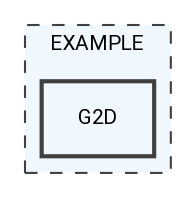 digraph "C:/Users/allen/Documents/GitHub/lbldoxygen/ButterflyPACK/EXAMPLE/G2D"
{
 // LATEX_PDF_SIZE
  edge [fontname="Roboto",fontsize="10",labelfontname="Roboto",labelfontsize="10"];
  node [fontname="Roboto",fontsize="10",shape=record];
  compound=true
  subgraph clusterdir_2ed5cd83c419d7f3788213bde77ef248 {
    graph [ bgcolor="#f0f7fd", pencolor="grey25", style="filled,dashed,", label="EXAMPLE", fontname="Roboto", fontsize="10", URL="dir_2ed5cd83c419d7f3788213bde77ef248.html"]
  dir_8da7bf06deb30cf6f33b84092bf9cbab [shape=box, label="G2D", style="filled,bold,", fillcolor="#f0f7fd", color="grey25", URL="dir_8da7bf06deb30cf6f33b84092bf9cbab.html"];
  }
}
